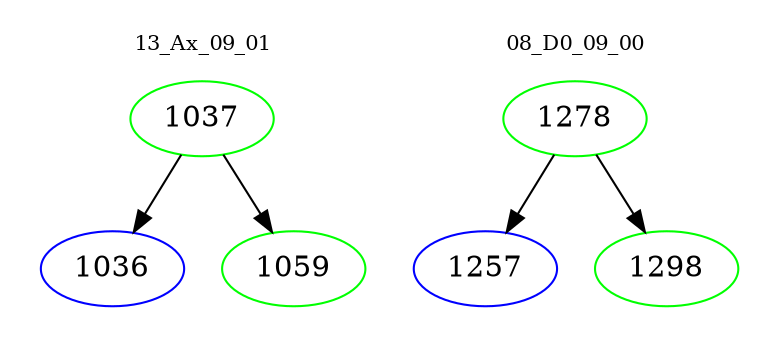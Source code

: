 digraph{
subgraph cluster_0 {
color = white
label = "13_Ax_09_01";
fontsize=10;
T0_1037 [label="1037", color="green"]
T0_1037 -> T0_1036 [color="black"]
T0_1036 [label="1036", color="blue"]
T0_1037 -> T0_1059 [color="black"]
T0_1059 [label="1059", color="green"]
}
subgraph cluster_1 {
color = white
label = "08_D0_09_00";
fontsize=10;
T1_1278 [label="1278", color="green"]
T1_1278 -> T1_1257 [color="black"]
T1_1257 [label="1257", color="blue"]
T1_1278 -> T1_1298 [color="black"]
T1_1298 [label="1298", color="green"]
}
}
